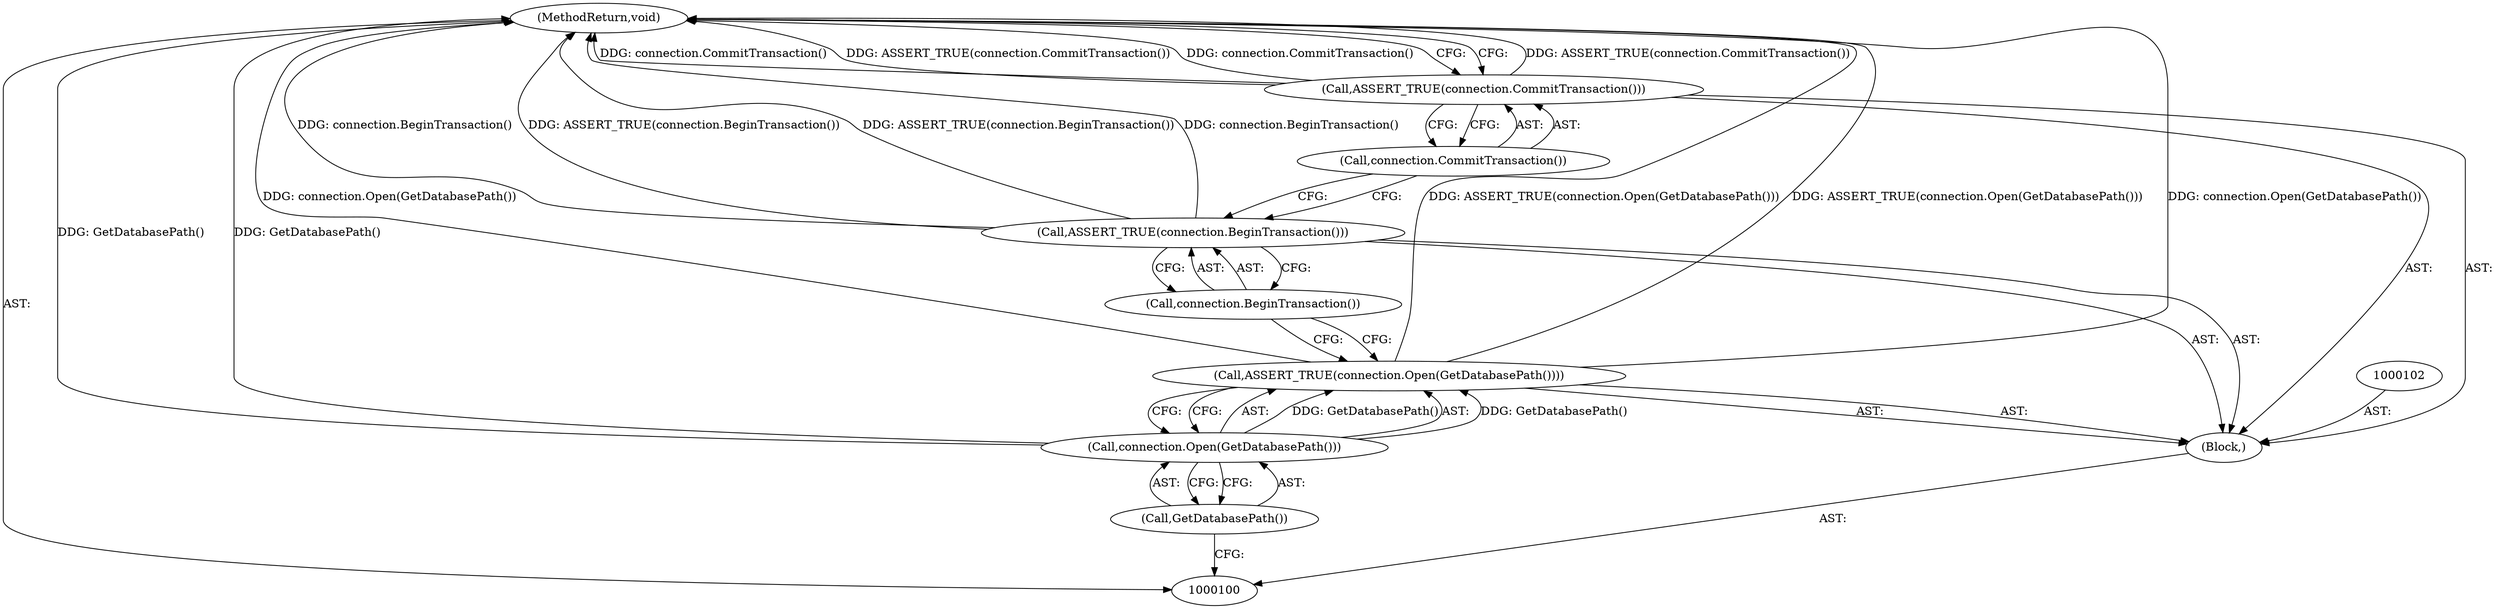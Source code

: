 digraph "1_Chrome_19190765882e272a6a2162c89acdb29110f7e3cf_32" {
"1000110" [label="(MethodReturn,void)"];
"1000101" [label="(Block,)"];
"1000109" [label="(Call,connection.CommitTransaction())"];
"1000108" [label="(Call,ASSERT_TRUE(connection.CommitTransaction()))"];
"1000104" [label="(Call,connection.Open(GetDatabasePath()))"];
"1000103" [label="(Call,ASSERT_TRUE(connection.Open(GetDatabasePath())))"];
"1000105" [label="(Call,GetDatabasePath())"];
"1000107" [label="(Call,connection.BeginTransaction())"];
"1000106" [label="(Call,ASSERT_TRUE(connection.BeginTransaction()))"];
"1000110" -> "1000100"  [label="AST: "];
"1000110" -> "1000108"  [label="CFG: "];
"1000108" -> "1000110"  [label="DDG: ASSERT_TRUE(connection.CommitTransaction())"];
"1000108" -> "1000110"  [label="DDG: connection.CommitTransaction()"];
"1000106" -> "1000110"  [label="DDG: connection.BeginTransaction()"];
"1000106" -> "1000110"  [label="DDG: ASSERT_TRUE(connection.BeginTransaction())"];
"1000103" -> "1000110"  [label="DDG: connection.Open(GetDatabasePath())"];
"1000103" -> "1000110"  [label="DDG: ASSERT_TRUE(connection.Open(GetDatabasePath()))"];
"1000104" -> "1000110"  [label="DDG: GetDatabasePath()"];
"1000101" -> "1000100"  [label="AST: "];
"1000102" -> "1000101"  [label="AST: "];
"1000103" -> "1000101"  [label="AST: "];
"1000106" -> "1000101"  [label="AST: "];
"1000108" -> "1000101"  [label="AST: "];
"1000109" -> "1000108"  [label="AST: "];
"1000109" -> "1000106"  [label="CFG: "];
"1000108" -> "1000109"  [label="CFG: "];
"1000108" -> "1000101"  [label="AST: "];
"1000108" -> "1000109"  [label="CFG: "];
"1000109" -> "1000108"  [label="AST: "];
"1000110" -> "1000108"  [label="CFG: "];
"1000108" -> "1000110"  [label="DDG: ASSERT_TRUE(connection.CommitTransaction())"];
"1000108" -> "1000110"  [label="DDG: connection.CommitTransaction()"];
"1000104" -> "1000103"  [label="AST: "];
"1000104" -> "1000105"  [label="CFG: "];
"1000105" -> "1000104"  [label="AST: "];
"1000103" -> "1000104"  [label="CFG: "];
"1000104" -> "1000110"  [label="DDG: GetDatabasePath()"];
"1000104" -> "1000103"  [label="DDG: GetDatabasePath()"];
"1000103" -> "1000101"  [label="AST: "];
"1000103" -> "1000104"  [label="CFG: "];
"1000104" -> "1000103"  [label="AST: "];
"1000107" -> "1000103"  [label="CFG: "];
"1000103" -> "1000110"  [label="DDG: connection.Open(GetDatabasePath())"];
"1000103" -> "1000110"  [label="DDG: ASSERT_TRUE(connection.Open(GetDatabasePath()))"];
"1000104" -> "1000103"  [label="DDG: GetDatabasePath()"];
"1000105" -> "1000104"  [label="AST: "];
"1000105" -> "1000100"  [label="CFG: "];
"1000104" -> "1000105"  [label="CFG: "];
"1000107" -> "1000106"  [label="AST: "];
"1000107" -> "1000103"  [label="CFG: "];
"1000106" -> "1000107"  [label="CFG: "];
"1000106" -> "1000101"  [label="AST: "];
"1000106" -> "1000107"  [label="CFG: "];
"1000107" -> "1000106"  [label="AST: "];
"1000109" -> "1000106"  [label="CFG: "];
"1000106" -> "1000110"  [label="DDG: connection.BeginTransaction()"];
"1000106" -> "1000110"  [label="DDG: ASSERT_TRUE(connection.BeginTransaction())"];
}
